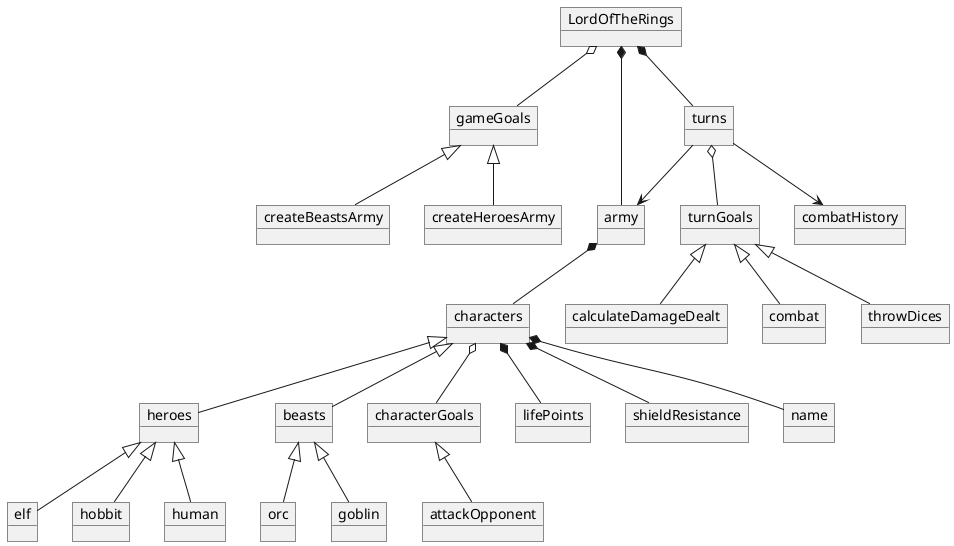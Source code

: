 @startuml

object LordOfTheRings

object characters
object heroes
object beasts
object army
object throwDices
object calculateDamageDealt
object combatHistory
object elf
object hobbit
object orc
object goblin
object human
object characterGoals
object attackOpponent

object gameGoals
object createHeroesArmy
object createBeastsArmy
object combat

object turns
object turnGoals

object lifePoints
object shieldResistance
object name

LordOfTheRings *-- turns
LordOfTheRings *-- army
LordOfTheRings o-- gameGoals

army *-- characters
turns --> army
characters <|-- heroes
characters <|-- beasts

gameGoals <|-- createHeroesArmy
gameGoals <|-- createBeastsArmy

turns o-- turnGoals
turnGoals <|-- combat
turnGoals <|-- throwDices
turnGoals <|-- calculateDamageDealt

characters *-- name
characters *-- lifePoints
characters *-- shieldResistance

turns --> combatHistory

heroes <|-- elf
heroes <|-- hobbit
beasts <|-- orc
beasts <|-- goblin
heroes <|-- human

characters o-- characterGoals
characterGoals <|-- attackOpponent 
@enduml